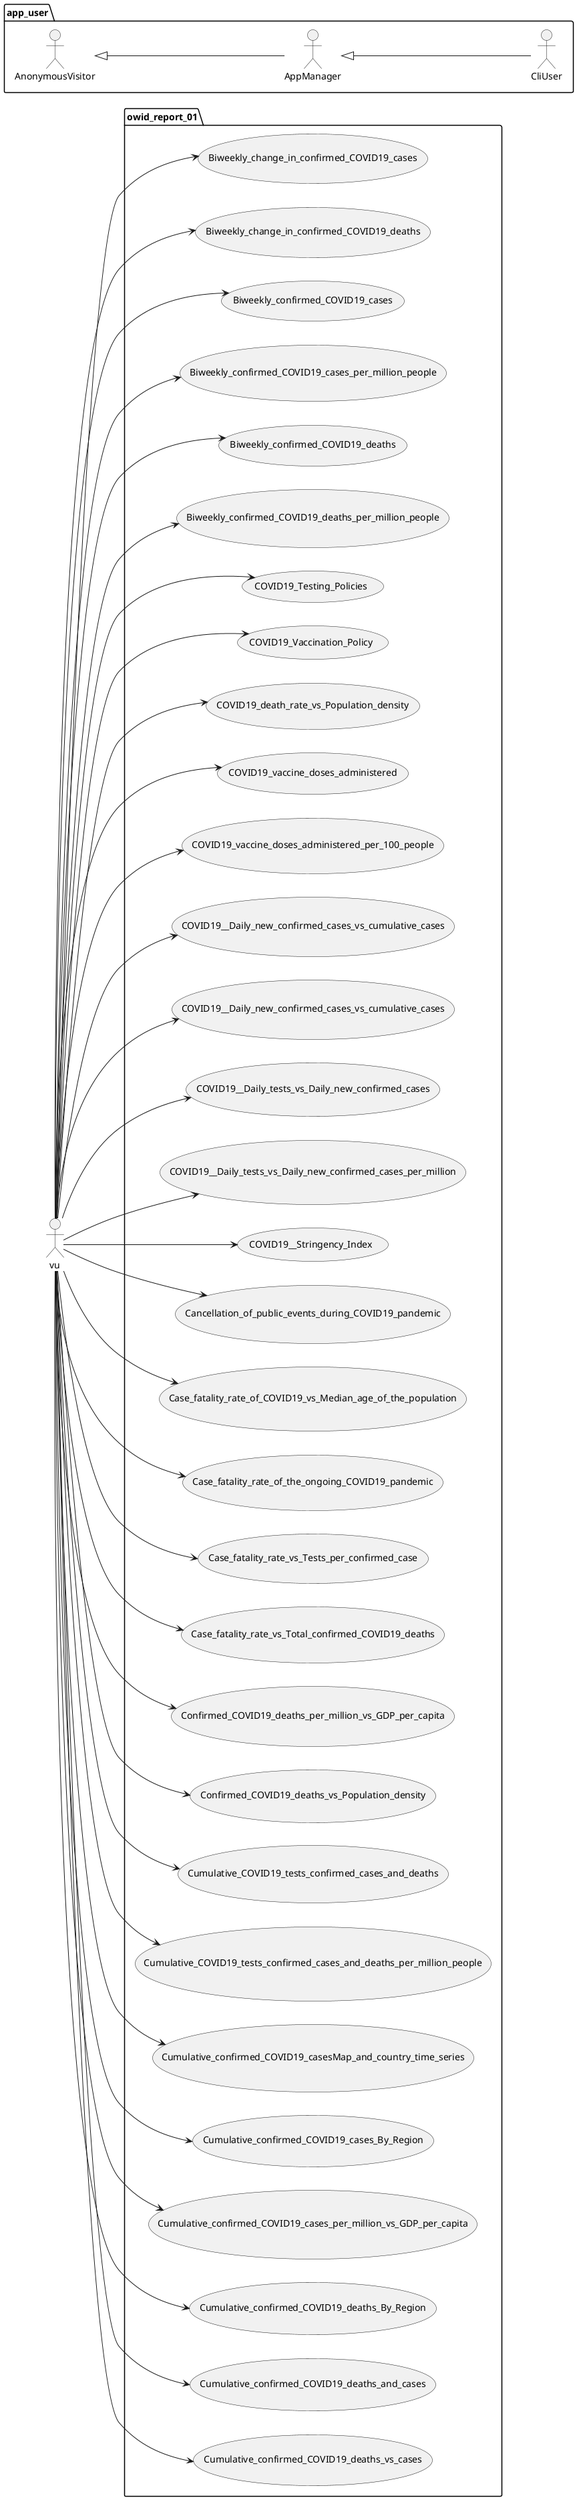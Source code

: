 @startuml
left to right direction

package app_user {
	actor AnonymousVisitor as av
	actor AppManager as am
	actor CliUser as cu

	av <|-- am
	am <|-- cu
}

package owid_report_01 {
    usecase Biweekly_change_in_confirmed_COVID19_cases as UC200
    usecase Biweekly_change_in_confirmed_COVID19_deaths as UC201
    usecase Biweekly_confirmed_COVID19_cases as UC202
    usecase Biweekly_confirmed_COVID19_cases_per_million_people as UC203
    usecase Biweekly_confirmed_COVID19_deaths as UC204
    usecase Biweekly_confirmed_COVID19_deaths_per_million_people as UC205
    usecase COVID19_Testing_Policies as UC206
    usecase COVID19_Vaccination_Policy as UC207
    usecase COVID19_death_rate_vs_Population_density as UC208
    usecase COVID19_vaccine_doses_administered as UC209
    usecase COVID19_vaccine_doses_administered_per_100_people as UC210
    usecase COVID19__Daily_new_confirmed_cases_vs_cumulative_cases as UC211
    usecase COVID19__Daily_new_confirmed_cases_vs_cumulative_cases as UC212
    usecase COVID19__Daily_tests_vs_Daily_new_confirmed_cases as UC213
    usecase COVID19__Daily_tests_vs_Daily_new_confirmed_cases_per_million as UC214
    usecase COVID19__Stringency_Index as UC215
    usecase Cancellation_of_public_events_during_COVID19_pandemic as UC216
    usecase Case_fatality_rate_of_COVID19_vs_Median_age_of_the_population as UC217
    usecase Case_fatality_rate_of_the_ongoing_COVID19_pandemic as UC218
    usecase Case_fatality_rate_vs_Tests_per_confirmed_case as UC219
    usecase Case_fatality_rate_vs_Total_confirmed_COVID19_deaths as UC220
    usecase Confirmed_COVID19_deaths_per_million_vs_GDP_per_capita as UC221
    usecase Confirmed_COVID19_deaths_vs_Population_density as UC222
    usecase Cumulative_COVID19_tests_confirmed_cases_and_deaths as UC223
    usecase Cumulative_COVID19_tests_confirmed_cases_and_deaths_per_million_people as UC224
    usecase Cumulative_confirmed_COVID19_casesMap_and_country_time_series as UC225
    usecase Cumulative_confirmed_COVID19_cases_By_Region as UC226
    usecase Cumulative_confirmed_COVID19_cases_per_million_vs_GDP_per_capita as UC227
    usecase Cumulative_confirmed_COVID19_deaths_By_Region as UC228
    usecase Cumulative_confirmed_COVID19_deaths_and_cases as UC229
    usecase Cumulative_confirmed_COVID19_deaths_vs_cases as UC230
}
vu --> UC200
vu --> UC201
vu --> UC202
vu --> UC203
vu --> UC204
vu --> UC205
vu --> UC206
vu --> UC207
vu --> UC208
vu --> UC209
vu --> UC210
vu --> UC211
vu --> UC212
vu --> UC213
vu --> UC214
vu --> UC215
vu --> UC216
vu --> UC217
vu --> UC218
vu --> UC219
vu --> UC220
vu --> UC221
vu --> UC222
vu --> UC223
vu --> UC224
vu --> UC225
vu --> UC226
vu --> UC227
vu --> UC228
vu --> UC229
vu --> UC230
@enduml
